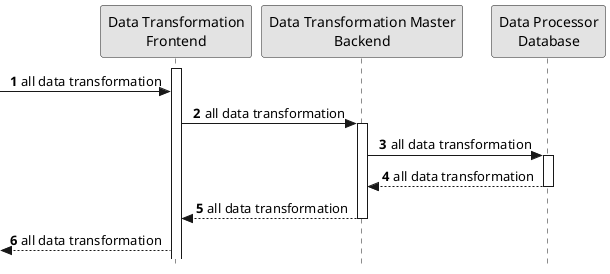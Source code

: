 @startuml process-view-level2-uc04

skinparam Monochrome true
skinparam sequenceMessageAlign center
skinparam style strictuml
hide unlinked

autonumber 1

participant "Data Transformation\nFrontend" as DRF
participant "Data Transformation Master\nBackend" as DRMB
participant "Data Processor\nDatabase" as DRDB

activate DRF

-> DRF: all data transformation

DRF -> DRMB: all data transformation
activate DRMB

DRMB -> DRDB: all data transformation
activate DRDB

DRDB --> DRMB: all data transformation
deactivate DRDB

DRMB --> DRF: all data transformation
deactivate DRMB

<-- DRF : all data transformation

@enduml
